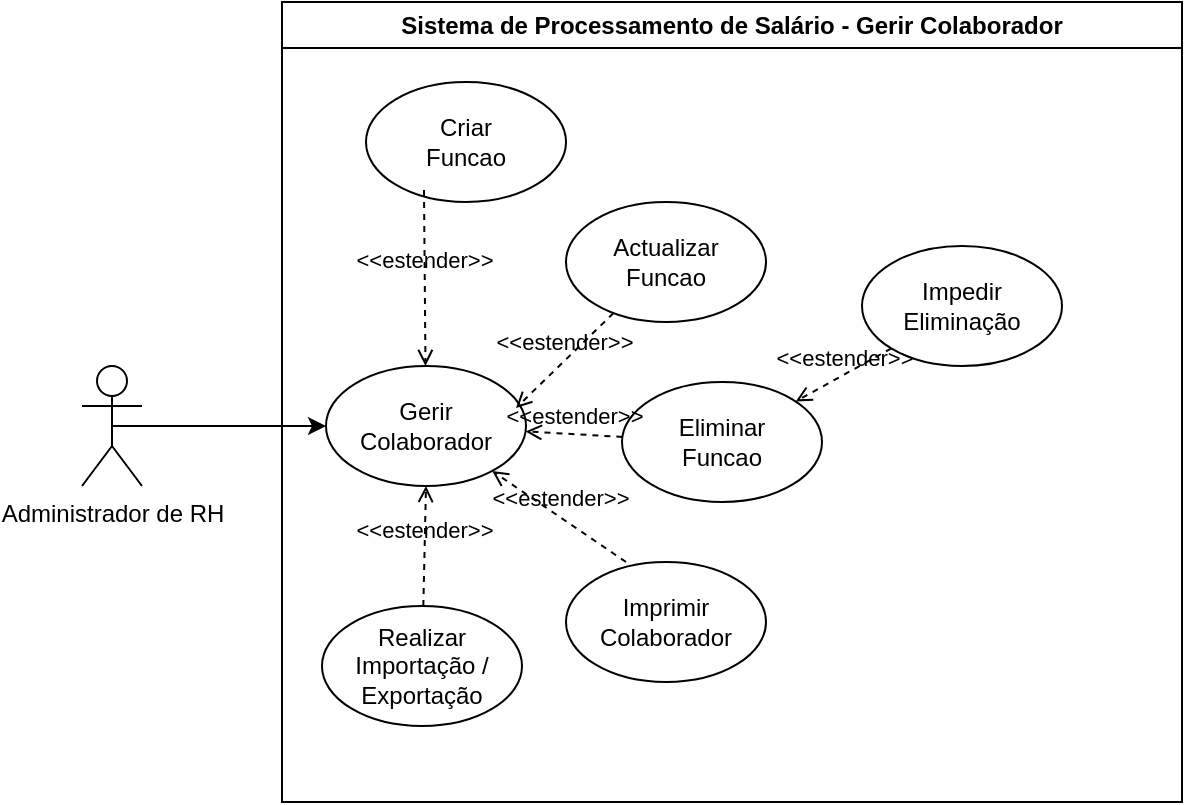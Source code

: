 <mxfile version="27.0.9">
  <diagram name="Página-1" id="FojTh0W5zqZUxjxtluHg">
    <mxGraphModel dx="1111" dy="529" grid="1" gridSize="10" guides="1" tooltips="1" connect="1" arrows="1" fold="1" page="1" pageScale="1" pageWidth="850" pageHeight="1100" math="0" shadow="0">
      <root>
        <mxCell id="0" />
        <mxCell id="1" parent="0" />
        <mxCell id="mOoil3UXg39VozKLvSYW-22" style="edgeStyle=orthogonalEdgeStyle;rounded=0;orthogonalLoop=1;jettySize=auto;html=1;exitX=0.5;exitY=0.5;exitDx=0;exitDy=0;exitPerimeter=0;entryX=0;entryY=0.5;entryDx=0;entryDy=0;" edge="1" parent="1" source="mOoil3UXg39VozKLvSYW-1" target="mOoil3UXg39VozKLvSYW-7">
          <mxGeometry relative="1" as="geometry" />
        </mxCell>
        <mxCell id="mOoil3UXg39VozKLvSYW-1" value="Administrador de RH" style="shape=umlActor;verticalLabelPosition=bottom;verticalAlign=top;html=1;outlineConnect=0;" vertex="1" parent="1">
          <mxGeometry x="190" y="252" width="30" height="60" as="geometry" />
        </mxCell>
        <mxCell id="mOoil3UXg39VozKLvSYW-11" value="Sistema de Processamento de Salário - Gerir Colaborador" style="swimlane;whiteSpace=wrap;html=1;" vertex="1" parent="1">
          <mxGeometry x="290" y="70" width="450" height="400" as="geometry" />
        </mxCell>
        <mxCell id="mOoil3UXg39VozKLvSYW-7" value="Gerir&lt;div&gt;Colaborador&lt;/div&gt;" style="ellipse;whiteSpace=wrap;html=1;" vertex="1" parent="mOoil3UXg39VozKLvSYW-11">
          <mxGeometry x="22" y="182" width="100" height="60" as="geometry" />
        </mxCell>
        <mxCell id="mOoil3UXg39VozKLvSYW-25" value="Criar&lt;div&gt;Funcao&lt;/div&gt;" style="ellipse;whiteSpace=wrap;html=1;" vertex="1" parent="mOoil3UXg39VozKLvSYW-11">
          <mxGeometry x="42" y="40" width="100" height="60" as="geometry" />
        </mxCell>
        <mxCell id="mOoil3UXg39VozKLvSYW-26" value="Actualizar&lt;div&gt;Funcao&lt;/div&gt;" style="ellipse;whiteSpace=wrap;html=1;" vertex="1" parent="mOoil3UXg39VozKLvSYW-11">
          <mxGeometry x="142" y="100" width="100" height="60" as="geometry" />
        </mxCell>
        <mxCell id="mOoil3UXg39VozKLvSYW-29" value="Imprimir&lt;br&gt;&lt;div&gt;&lt;span style=&quot;background-color: transparent; color: light-dark(rgb(0, 0, 0), rgb(255, 255, 255));&quot;&gt;Colaborador&lt;/span&gt;&lt;/div&gt;" style="ellipse;whiteSpace=wrap;html=1;" vertex="1" parent="mOoil3UXg39VozKLvSYW-11">
          <mxGeometry x="142" y="280" width="100" height="60" as="geometry" />
        </mxCell>
        <mxCell id="mOoil3UXg39VozKLvSYW-31" value="Eliminar&lt;div&gt;&lt;span style=&quot;background-color: transparent; color: light-dark(rgb(0, 0, 0), rgb(255, 255, 255));&quot;&gt;Funcao&lt;/span&gt;&lt;/div&gt;" style="ellipse;whiteSpace=wrap;html=1;" vertex="1" parent="mOoil3UXg39VozKLvSYW-11">
          <mxGeometry x="170" y="190" width="100" height="60" as="geometry" />
        </mxCell>
        <mxCell id="mOoil3UXg39VozKLvSYW-33" value="Realizar Importação / Exportação" style="ellipse;whiteSpace=wrap;html=1;" vertex="1" parent="mOoil3UXg39VozKLvSYW-11">
          <mxGeometry x="20" y="302" width="100" height="60" as="geometry" />
        </mxCell>
        <mxCell id="mOoil3UXg39VozKLvSYW-34" value="&amp;lt;&amp;lt;estender&amp;gt;&amp;gt;" style="html=1;verticalAlign=bottom;labelBackgroundColor=none;endArrow=open;endFill=0;dashed=1;rounded=0;exitX=0.29;exitY=0.9;exitDx=0;exitDy=0;exitPerimeter=0;" edge="1" parent="mOoil3UXg39VozKLvSYW-11" source="mOoil3UXg39VozKLvSYW-25" target="mOoil3UXg39VozKLvSYW-7">
          <mxGeometry width="160" relative="1" as="geometry">
            <mxPoint x="60" y="210" as="sourcePoint" />
            <mxPoint x="220" y="210" as="targetPoint" />
          </mxGeometry>
        </mxCell>
        <mxCell id="mOoil3UXg39VozKLvSYW-35" value="&amp;lt;&amp;lt;estender&amp;gt;&amp;gt;" style="html=1;verticalAlign=bottom;labelBackgroundColor=none;endArrow=open;endFill=0;dashed=1;rounded=0;entryX=0.95;entryY=0.35;entryDx=0;entryDy=0;entryPerimeter=0;" edge="1" parent="mOoil3UXg39VozKLvSYW-11" source="mOoil3UXg39VozKLvSYW-26" target="mOoil3UXg39VozKLvSYW-7">
          <mxGeometry width="160" relative="1" as="geometry">
            <mxPoint x="124" y="94" as="sourcePoint" />
            <mxPoint x="92" y="171" as="targetPoint" />
          </mxGeometry>
        </mxCell>
        <mxCell id="mOoil3UXg39VozKLvSYW-36" value="&amp;lt;&amp;lt;estender&amp;gt;&amp;gt;" style="html=1;verticalAlign=bottom;labelBackgroundColor=none;endArrow=open;endFill=0;dashed=1;rounded=0;" edge="1" parent="mOoil3UXg39VozKLvSYW-11" source="mOoil3UXg39VozKLvSYW-31" target="mOoil3UXg39VozKLvSYW-7">
          <mxGeometry width="160" relative="1" as="geometry">
            <mxPoint x="216" y="132" as="sourcePoint" />
            <mxPoint x="125" y="191" as="targetPoint" />
          </mxGeometry>
        </mxCell>
        <mxCell id="mOoil3UXg39VozKLvSYW-38" value="&amp;lt;&amp;lt;estender&amp;gt;&amp;gt;" style="html=1;verticalAlign=bottom;labelBackgroundColor=none;endArrow=open;endFill=0;dashed=1;rounded=0;entryX=0.5;entryY=1;entryDx=0;entryDy=0;" edge="1" parent="mOoil3UXg39VozKLvSYW-11" source="mOoil3UXg39VozKLvSYW-33" target="mOoil3UXg39VozKLvSYW-7">
          <mxGeometry x="-0.016" width="160" relative="1" as="geometry">
            <mxPoint x="215" y="239" as="sourcePoint" />
            <mxPoint x="125" y="213" as="targetPoint" />
            <mxPoint as="offset" />
          </mxGeometry>
        </mxCell>
        <mxCell id="mOoil3UXg39VozKLvSYW-39" value="&amp;lt;&amp;lt;estender&amp;gt;&amp;gt;" style="html=1;verticalAlign=bottom;labelBackgroundColor=none;endArrow=open;endFill=0;dashed=1;rounded=0;exitX=0.3;exitY=0;exitDx=0;exitDy=0;exitPerimeter=0;" edge="1" parent="mOoil3UXg39VozKLvSYW-11" source="mOoil3UXg39VozKLvSYW-29" target="mOoil3UXg39VozKLvSYW-7">
          <mxGeometry width="160" relative="1" as="geometry">
            <mxPoint x="215" y="239" as="sourcePoint" />
            <mxPoint x="125" y="213" as="targetPoint" />
          </mxGeometry>
        </mxCell>
        <mxCell id="mOoil3UXg39VozKLvSYW-47" value="Impedir Eliminação" style="ellipse;whiteSpace=wrap;html=1;" vertex="1" parent="mOoil3UXg39VozKLvSYW-11">
          <mxGeometry x="290" y="122" width="100" height="60" as="geometry" />
        </mxCell>
        <mxCell id="mOoil3UXg39VozKLvSYW-49" value="&amp;lt;&amp;lt;estender&amp;gt;&amp;gt;" style="html=1;verticalAlign=bottom;labelBackgroundColor=none;endArrow=open;endFill=0;dashed=1;rounded=0;exitX=0;exitY=1;exitDx=0;exitDy=0;" edge="1" parent="mOoil3UXg39VozKLvSYW-11" source="mOoil3UXg39VozKLvSYW-47" target="mOoil3UXg39VozKLvSYW-31">
          <mxGeometry width="160" relative="1" as="geometry">
            <mxPoint x="320" y="230" as="sourcePoint" />
            <mxPoint x="280" y="267" as="targetPoint" />
          </mxGeometry>
        </mxCell>
      </root>
    </mxGraphModel>
  </diagram>
</mxfile>
